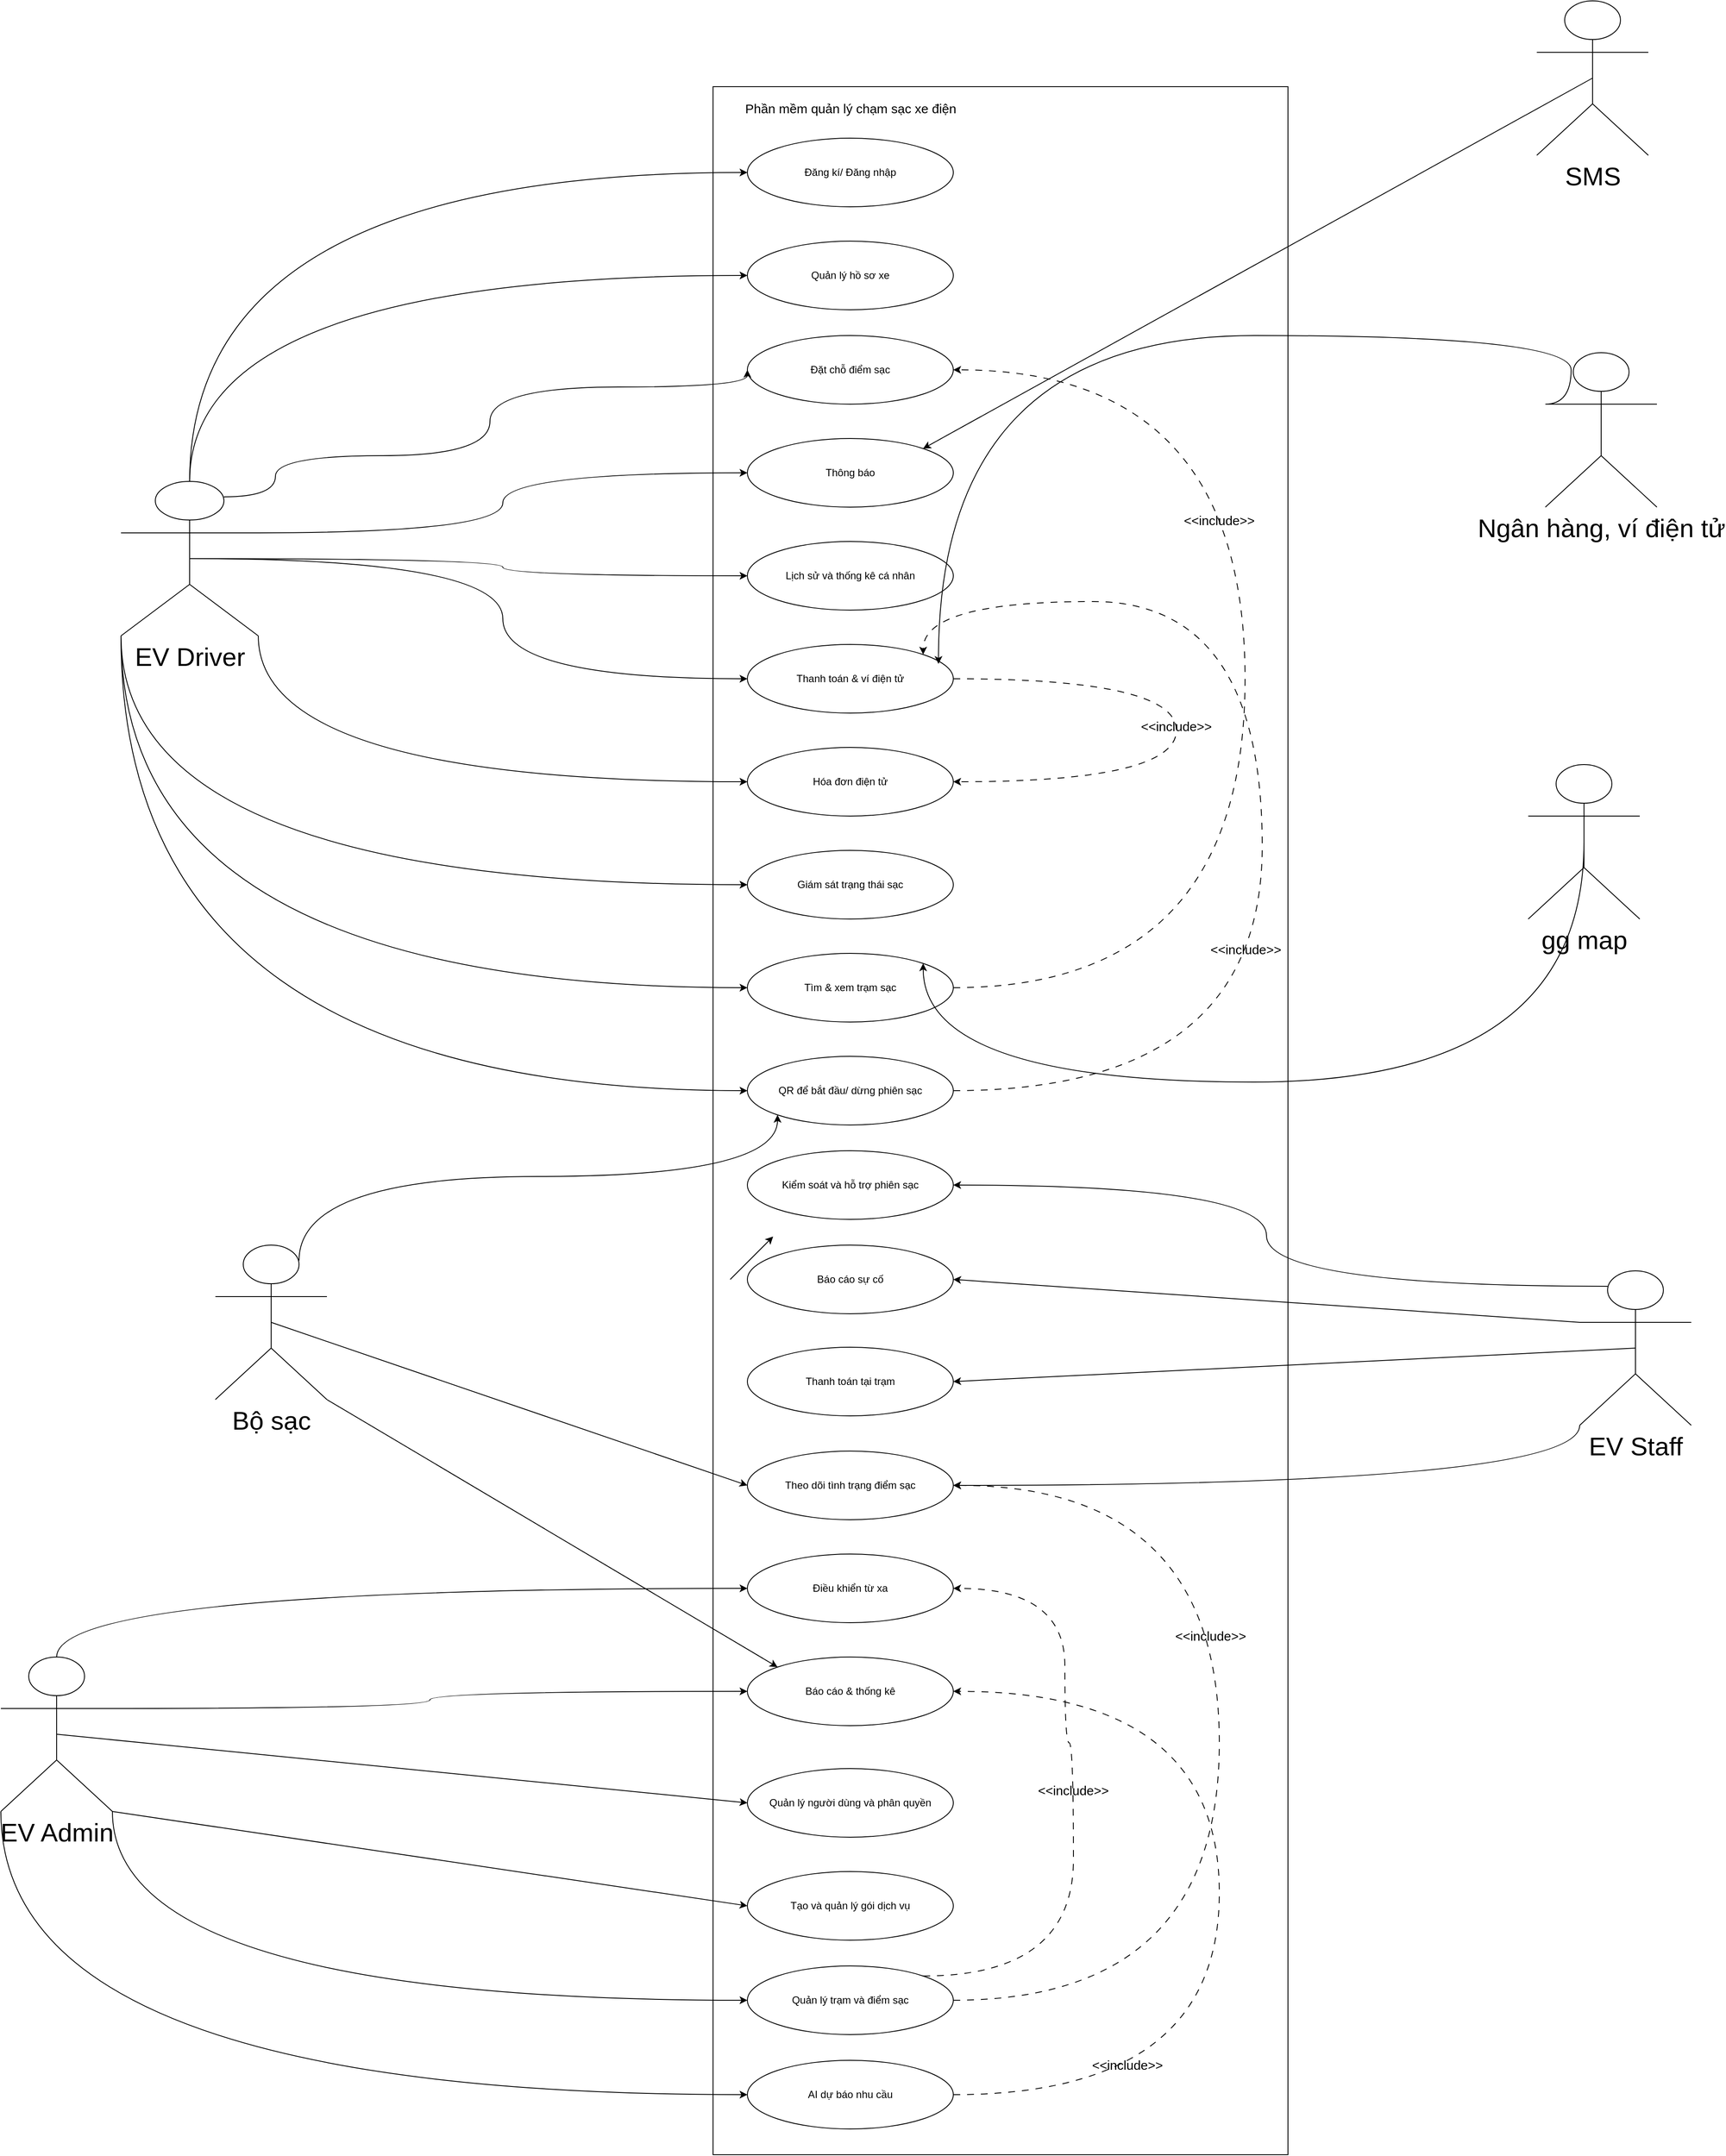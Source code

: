 <mxfile version="28.2.7">
  <diagram name="Page-1" id="aukE4yNIVwOf9_0B7d-4">
    <mxGraphModel grid="1" page="1" gridSize="10" guides="1" tooltips="1" connect="1" arrows="1" fold="1" pageScale="1" pageWidth="827" pageHeight="1169" math="0" shadow="0">
      <root>
        <mxCell id="0" />
        <mxCell id="1" parent="0" />
        <mxCell id="S0VA6kQLoiJIgg5Q_2Ph-1" value="&lt;font style=&quot;font-size: 30px;&quot;&gt;EV Driver&lt;/font&gt;" style="shape=umlActor;verticalLabelPosition=bottom;verticalAlign=top;html=1;outlineConnect=0;" vertex="1" parent="1">
          <mxGeometry x="-170" y="160" width="160" height="180" as="geometry" />
        </mxCell>
        <mxCell id="S0VA6kQLoiJIgg5Q_2Ph-6" value="" style="rounded=0;whiteSpace=wrap;html=1;align=left;" vertex="1" parent="1">
          <mxGeometry x="520" y="-300" width="670" height="2410" as="geometry" />
        </mxCell>
        <mxCell id="S0VA6kQLoiJIgg5Q_2Ph-7" value="Đăng kí/ Đăng nhập" style="ellipse;whiteSpace=wrap;html=1;" vertex="1" parent="1">
          <mxGeometry x="560" y="-240" width="240" height="80" as="geometry" />
        </mxCell>
        <mxCell id="S0VA6kQLoiJIgg5Q_2Ph-8" value="&lt;font style=&quot;font-size: 15px;&quot;&gt;Phần mềm quản lý chạm sạc xe điện&lt;/font&gt;" style="text;html=1;whiteSpace=wrap;strokeColor=none;fillColor=none;align=center;verticalAlign=middle;rounded=0;" vertex="1" parent="1">
          <mxGeometry x="547.5" y="-290" width="265" height="30" as="geometry" />
        </mxCell>
        <mxCell id="S0VA6kQLoiJIgg5Q_2Ph-9" value="Quản lý hồ sơ xe" style="ellipse;whiteSpace=wrap;html=1;" vertex="1" parent="1">
          <mxGeometry x="560" y="-120" width="240" height="80" as="geometry" />
        </mxCell>
        <mxCell id="S0VA6kQLoiJIgg5Q_2Ph-10" value="Đặt chỗ điểm sạc" style="ellipse;whiteSpace=wrap;html=1;" vertex="1" parent="1">
          <mxGeometry x="560" y="-10" width="240" height="80" as="geometry" />
        </mxCell>
        <mxCell id="S0VA6kQLoiJIgg5Q_2Ph-11" value="Thông báo" style="ellipse;whiteSpace=wrap;html=1;" vertex="1" parent="1">
          <mxGeometry x="560" y="110" width="240" height="80" as="geometry" />
        </mxCell>
        <mxCell id="S0VA6kQLoiJIgg5Q_2Ph-12" value="Lịch sử và thống kê cá nhân" style="ellipse;whiteSpace=wrap;html=1;" vertex="1" parent="1">
          <mxGeometry x="560" y="230" width="240" height="80" as="geometry" />
        </mxCell>
        <mxCell id="S0VA6kQLoiJIgg5Q_2Ph-13" value="Thanh toán &amp;amp; ví điện tử" style="ellipse;whiteSpace=wrap;html=1;" vertex="1" parent="1">
          <mxGeometry x="560" y="350" width="240" height="80" as="geometry" />
        </mxCell>
        <mxCell id="S0VA6kQLoiJIgg5Q_2Ph-14" value="Hóa đơn điện tử" style="ellipse;whiteSpace=wrap;html=1;" vertex="1" parent="1">
          <mxGeometry x="560" y="470" width="240" height="80" as="geometry" />
        </mxCell>
        <mxCell id="S0VA6kQLoiJIgg5Q_2Ph-15" value="Giám sát trạng thái sạc" style="ellipse;whiteSpace=wrap;html=1;" vertex="1" parent="1">
          <mxGeometry x="560" y="590" width="240" height="80" as="geometry" />
        </mxCell>
        <mxCell id="S0VA6kQLoiJIgg5Q_2Ph-16" value="Tìm &amp;amp; xem trạm sạc" style="ellipse;whiteSpace=wrap;html=1;" vertex="1" parent="1">
          <mxGeometry x="560" y="710" width="240" height="80" as="geometry" />
        </mxCell>
        <mxCell id="S0VA6kQLoiJIgg5Q_2Ph-17" value="QR để bắt đầu/ dừng phiên sạc" style="ellipse;whiteSpace=wrap;html=1;" vertex="1" parent="1">
          <mxGeometry x="560" y="830" width="240" height="80" as="geometry" />
        </mxCell>
        <mxCell id="S0VA6kQLoiJIgg5Q_2Ph-18" value="Kiểm soát và hỗ trợ phiên sạc" style="ellipse;whiteSpace=wrap;html=1;" vertex="1" parent="1">
          <mxGeometry x="560" y="940" width="240" height="80" as="geometry" />
        </mxCell>
        <mxCell id="S0VA6kQLoiJIgg5Q_2Ph-78" style="edgeStyle=orthogonalEdgeStyle;rounded=0;orthogonalLoop=1;jettySize=auto;html=1;entryX=0;entryY=1;entryDx=0;entryDy=0;exitX=0.75;exitY=0.1;exitDx=0;exitDy=0;exitPerimeter=0;curved=1;" edge="1" parent="1" source="S0VA6kQLoiJIgg5Q_2Ph-75" target="S0VA6kQLoiJIgg5Q_2Ph-17">
          <mxGeometry relative="1" as="geometry">
            <Array as="points">
              <mxPoint x="38" y="970" />
              <mxPoint x="595" y="970" />
            </Array>
          </mxGeometry>
        </mxCell>
        <mxCell id="S0VA6kQLoiJIgg5Q_2Ph-19" value="Báo cáo sự cố" style="ellipse;whiteSpace=wrap;html=1;" vertex="1" parent="1">
          <mxGeometry x="560" y="1050" width="240" height="80" as="geometry" />
        </mxCell>
        <mxCell id="S0VA6kQLoiJIgg5Q_2Ph-20" value="Thanh toán tại trạm" style="ellipse;whiteSpace=wrap;html=1;" vertex="1" parent="1">
          <mxGeometry x="560" y="1169" width="240" height="80" as="geometry" />
        </mxCell>
        <mxCell id="S0VA6kQLoiJIgg5Q_2Ph-21" value="Theo dõi tình trạng điểm sạc" style="ellipse;whiteSpace=wrap;html=1;" vertex="1" parent="1">
          <mxGeometry x="560" y="1290" width="240" height="80" as="geometry" />
        </mxCell>
        <mxCell id="S0VA6kQLoiJIgg5Q_2Ph-22" value="Điều khiển từ xa" style="ellipse;whiteSpace=wrap;html=1;" vertex="1" parent="1">
          <mxGeometry x="560" y="1410" width="240" height="80" as="geometry" />
        </mxCell>
        <mxCell id="S0VA6kQLoiJIgg5Q_2Ph-23" value="Báo cáo &amp;amp; thống kê" style="ellipse;whiteSpace=wrap;html=1;" vertex="1" parent="1">
          <mxGeometry x="560" y="1530" width="240" height="80" as="geometry" />
        </mxCell>
        <mxCell id="S0VA6kQLoiJIgg5Q_2Ph-24" value="Quản lý người dùng và phân quyền" style="ellipse;whiteSpace=wrap;html=1;" vertex="1" parent="1">
          <mxGeometry x="560" y="1660" width="240" height="80" as="geometry" />
        </mxCell>
        <mxCell id="S0VA6kQLoiJIgg5Q_2Ph-25" value="Tạo và quản lý gói dịch vụ" style="ellipse;whiteSpace=wrap;html=1;" vertex="1" parent="1">
          <mxGeometry x="560" y="1780" width="240" height="80" as="geometry" />
        </mxCell>
        <mxCell id="S0VA6kQLoiJIgg5Q_2Ph-26" value="Quản lý trạm và điểm sạc" style="ellipse;whiteSpace=wrap;html=1;" vertex="1" parent="1">
          <mxGeometry x="560" y="1890" width="240" height="80" as="geometry" />
        </mxCell>
        <mxCell id="S0VA6kQLoiJIgg5Q_2Ph-27" value="AI dự báo nhu cầu" style="ellipse;whiteSpace=wrap;html=1;" vertex="1" parent="1">
          <mxGeometry x="560" y="2000" width="240" height="80" as="geometry" />
        </mxCell>
        <mxCell id="S0VA6kQLoiJIgg5Q_2Ph-29" value="" style="endArrow=classic;html=1;rounded=0;exitX=0.5;exitY=0;exitDx=0;exitDy=0;exitPerimeter=0;entryX=0;entryY=0.5;entryDx=0;entryDy=0;edgeStyle=orthogonalEdgeStyle;curved=1;" edge="1" parent="1" source="S0VA6kQLoiJIgg5Q_2Ph-1" target="S0VA6kQLoiJIgg5Q_2Ph-7">
          <mxGeometry width="50" height="50" relative="1" as="geometry">
            <mxPoint x="280" y="-100" as="sourcePoint" />
            <mxPoint x="330" y="-150" as="targetPoint" />
          </mxGeometry>
        </mxCell>
        <mxCell id="S0VA6kQLoiJIgg5Q_2Ph-30" value="" style="endArrow=classic;html=1;rounded=0;exitX=0.5;exitY=0;exitDx=0;exitDy=0;exitPerimeter=0;entryX=0;entryY=0.5;entryDx=0;entryDy=0;edgeStyle=orthogonalEdgeStyle;curved=1;" edge="1" parent="1" source="S0VA6kQLoiJIgg5Q_2Ph-1" target="S0VA6kQLoiJIgg5Q_2Ph-9">
          <mxGeometry width="50" height="50" relative="1" as="geometry">
            <mxPoint x="280" y="60" as="sourcePoint" />
            <mxPoint x="330" y="10" as="targetPoint" />
          </mxGeometry>
        </mxCell>
        <mxCell id="S0VA6kQLoiJIgg5Q_2Ph-31" value="" style="endArrow=classic;html=1;rounded=0;exitX=0.75;exitY=0.1;exitDx=0;exitDy=0;exitPerimeter=0;entryX=0;entryY=0.5;entryDx=0;entryDy=0;edgeStyle=orthogonalEdgeStyle;curved=1;" edge="1" parent="1" source="S0VA6kQLoiJIgg5Q_2Ph-1" target="S0VA6kQLoiJIgg5Q_2Ph-10">
          <mxGeometry width="50" height="50" relative="1" as="geometry">
            <mxPoint x="280" y="60" as="sourcePoint" />
            <mxPoint x="330" y="10" as="targetPoint" />
            <Array as="points">
              <mxPoint x="10" y="130" />
              <mxPoint x="260" y="130" />
              <mxPoint x="260" y="50" />
              <mxPoint x="560" y="50" />
            </Array>
          </mxGeometry>
        </mxCell>
        <mxCell id="S0VA6kQLoiJIgg5Q_2Ph-32" value="" style="endArrow=classic;html=1;rounded=0;exitX=1;exitY=0.333;exitDx=0;exitDy=0;exitPerimeter=0;entryX=0;entryY=0.5;entryDx=0;entryDy=0;edgeStyle=orthogonalEdgeStyle;curved=1;" edge="1" parent="1" source="S0VA6kQLoiJIgg5Q_2Ph-1" target="S0VA6kQLoiJIgg5Q_2Ph-11">
          <mxGeometry width="50" height="50" relative="1" as="geometry">
            <mxPoint x="280" y="60" as="sourcePoint" />
            <mxPoint x="330" y="10" as="targetPoint" />
          </mxGeometry>
        </mxCell>
        <mxCell id="S0VA6kQLoiJIgg5Q_2Ph-33" value="" style="endArrow=classic;html=1;rounded=0;exitX=0.5;exitY=0.5;exitDx=0;exitDy=0;exitPerimeter=0;entryX=0;entryY=0.5;entryDx=0;entryDy=0;edgeStyle=orthogonalEdgeStyle;curved=1;" edge="1" parent="1" source="S0VA6kQLoiJIgg5Q_2Ph-1" target="S0VA6kQLoiJIgg5Q_2Ph-12">
          <mxGeometry width="50" height="50" relative="1" as="geometry">
            <mxPoint x="280" y="400" as="sourcePoint" />
            <mxPoint x="330" y="350" as="targetPoint" />
          </mxGeometry>
        </mxCell>
        <mxCell id="S0VA6kQLoiJIgg5Q_2Ph-34" value="" style="endArrow=classic;html=1;rounded=0;exitX=0.5;exitY=0.5;exitDx=0;exitDy=0;exitPerimeter=0;entryX=0;entryY=0.5;entryDx=0;entryDy=0;edgeStyle=orthogonalEdgeStyle;curved=1;" edge="1" parent="1" source="S0VA6kQLoiJIgg5Q_2Ph-1" target="S0VA6kQLoiJIgg5Q_2Ph-13">
          <mxGeometry width="50" height="50" relative="1" as="geometry">
            <mxPoint x="280" y="400" as="sourcePoint" />
            <mxPoint x="330" y="350" as="targetPoint" />
          </mxGeometry>
        </mxCell>
        <mxCell id="S0VA6kQLoiJIgg5Q_2Ph-35" value="" style="endArrow=classic;html=1;rounded=0;exitX=1;exitY=1;exitDx=0;exitDy=0;exitPerimeter=0;entryX=0;entryY=0.5;entryDx=0;entryDy=0;edgeStyle=orthogonalEdgeStyle;curved=1;" edge="1" parent="1" source="S0VA6kQLoiJIgg5Q_2Ph-1" target="S0VA6kQLoiJIgg5Q_2Ph-14">
          <mxGeometry width="50" height="50" relative="1" as="geometry">
            <mxPoint x="280" y="400" as="sourcePoint" />
            <mxPoint x="330" y="350" as="targetPoint" />
          </mxGeometry>
        </mxCell>
        <mxCell id="S0VA6kQLoiJIgg5Q_2Ph-36" value="" style="endArrow=classic;html=1;rounded=0;exitX=0;exitY=1;exitDx=0;exitDy=0;exitPerimeter=0;entryX=0;entryY=0.5;entryDx=0;entryDy=0;edgeStyle=orthogonalEdgeStyle;curved=1;" edge="1" parent="1" source="S0VA6kQLoiJIgg5Q_2Ph-1" target="S0VA6kQLoiJIgg5Q_2Ph-15">
          <mxGeometry width="50" height="50" relative="1" as="geometry">
            <mxPoint x="280" y="400" as="sourcePoint" />
            <mxPoint x="350" y="380" as="targetPoint" />
          </mxGeometry>
        </mxCell>
        <mxCell id="S0VA6kQLoiJIgg5Q_2Ph-37" value="" style="endArrow=classic;html=1;rounded=0;exitX=0;exitY=1;exitDx=0;exitDy=0;exitPerimeter=0;entryX=0;entryY=0.5;entryDx=0;entryDy=0;edgeStyle=orthogonalEdgeStyle;curved=1;" edge="1" parent="1" source="S0VA6kQLoiJIgg5Q_2Ph-1" target="S0VA6kQLoiJIgg5Q_2Ph-16">
          <mxGeometry width="50" height="50" relative="1" as="geometry">
            <mxPoint x="280" y="560" as="sourcePoint" />
            <mxPoint x="330" y="510" as="targetPoint" />
          </mxGeometry>
        </mxCell>
        <mxCell id="S0VA6kQLoiJIgg5Q_2Ph-38" value="" style="endArrow=classic;html=1;rounded=0;exitX=0;exitY=1;exitDx=0;exitDy=0;exitPerimeter=0;entryX=0;entryY=0.5;entryDx=0;entryDy=0;edgeStyle=orthogonalEdgeStyle;curved=1;" edge="1" parent="1" source="S0VA6kQLoiJIgg5Q_2Ph-1" target="S0VA6kQLoiJIgg5Q_2Ph-17">
          <mxGeometry width="50" height="50" relative="1" as="geometry">
            <mxPoint x="280" y="560" as="sourcePoint" />
            <mxPoint x="330" y="510" as="targetPoint" />
          </mxGeometry>
        </mxCell>
        <mxCell id="S0VA6kQLoiJIgg5Q_2Ph-40" value="&lt;font style=&quot;font-size: 30px;&quot;&gt;EV Staff&lt;/font&gt;" style="shape=umlActor;verticalLabelPosition=bottom;verticalAlign=top;html=1;outlineConnect=0;" vertex="1" parent="1">
          <mxGeometry x="1530" y="1080" width="130" height="180" as="geometry" />
        </mxCell>
        <mxCell id="S0VA6kQLoiJIgg5Q_2Ph-41" value="" style="endArrow=classic;html=1;rounded=0;entryX=1;entryY=0.5;entryDx=0;entryDy=0;exitX=0.25;exitY=0.1;exitDx=0;exitDy=0;exitPerimeter=0;edgeStyle=orthogonalEdgeStyle;curved=1;" edge="1" parent="1" source="S0VA6kQLoiJIgg5Q_2Ph-40" target="S0VA6kQLoiJIgg5Q_2Ph-18">
          <mxGeometry width="50" height="50" relative="1" as="geometry">
            <mxPoint x="1220" y="1260" as="sourcePoint" />
            <mxPoint x="960" y="1160" as="targetPoint" />
          </mxGeometry>
        </mxCell>
        <mxCell id="S0VA6kQLoiJIgg5Q_2Ph-42" value="" style="endArrow=classic;html=1;rounded=0;entryX=1;entryY=0.5;entryDx=0;entryDy=0;exitX=0;exitY=0.333;exitDx=0;exitDy=0;exitPerimeter=0;" edge="1" parent="1" source="S0VA6kQLoiJIgg5Q_2Ph-40" target="S0VA6kQLoiJIgg5Q_2Ph-19">
          <mxGeometry width="50" height="50" relative="1" as="geometry">
            <mxPoint x="860" y="1220" as="sourcePoint" />
            <mxPoint x="910" y="1170" as="targetPoint" />
          </mxGeometry>
        </mxCell>
        <mxCell id="S0VA6kQLoiJIgg5Q_2Ph-43" value="" style="endArrow=classic;html=1;rounded=0;entryX=1;entryY=0.5;entryDx=0;entryDy=0;exitX=0.5;exitY=0.5;exitDx=0;exitDy=0;exitPerimeter=0;" edge="1" parent="1" source="S0VA6kQLoiJIgg5Q_2Ph-40" target="S0VA6kQLoiJIgg5Q_2Ph-20">
          <mxGeometry width="50" height="50" relative="1" as="geometry">
            <mxPoint x="1380" y="1390" as="sourcePoint" />
            <mxPoint x="1430" y="1340" as="targetPoint" />
          </mxGeometry>
        </mxCell>
        <mxCell id="S0VA6kQLoiJIgg5Q_2Ph-44" value="" style="endArrow=classic;html=1;rounded=0;entryX=1;entryY=0.5;entryDx=0;entryDy=0;exitX=0;exitY=1;exitDx=0;exitDy=0;exitPerimeter=0;edgeStyle=orthogonalEdgeStyle;curved=1;" edge="1" parent="1" source="S0VA6kQLoiJIgg5Q_2Ph-40" target="S0VA6kQLoiJIgg5Q_2Ph-21">
          <mxGeometry width="50" height="50" relative="1" as="geometry">
            <mxPoint x="1380" y="1390" as="sourcePoint" />
            <mxPoint x="1430" y="1340" as="targetPoint" />
          </mxGeometry>
        </mxCell>
        <mxCell id="S0VA6kQLoiJIgg5Q_2Ph-46" value="&lt;font style=&quot;font-size: 30px;&quot;&gt;EV Admin&lt;/font&gt;" style="shape=umlActor;verticalLabelPosition=bottom;verticalAlign=top;html=1;outlineConnect=0;" vertex="1" parent="1">
          <mxGeometry x="-310" y="1530" width="130" height="180" as="geometry" />
        </mxCell>
        <mxCell id="S0VA6kQLoiJIgg5Q_2Ph-47" value="" style="endArrow=classic;html=1;rounded=0;entryX=0;entryY=0.5;entryDx=0;entryDy=0;exitX=0.5;exitY=0;exitDx=0;exitDy=0;exitPerimeter=0;edgeStyle=orthogonalEdgeStyle;curved=1;" edge="1" parent="1" source="S0VA6kQLoiJIgg5Q_2Ph-46" target="S0VA6kQLoiJIgg5Q_2Ph-22">
          <mxGeometry width="50" height="50" relative="1" as="geometry">
            <mxPoint x="-620" y="1450" as="sourcePoint" />
            <mxPoint x="-570" y="1400" as="targetPoint" />
          </mxGeometry>
        </mxCell>
        <mxCell id="S0VA6kQLoiJIgg5Q_2Ph-48" value="" style="endArrow=classic;html=1;rounded=0;entryX=0;entryY=0.5;entryDx=0;entryDy=0;exitX=1;exitY=0.333;exitDx=0;exitDy=0;exitPerimeter=0;edgeStyle=orthogonalEdgeStyle;curved=1;" edge="1" parent="1" source="S0VA6kQLoiJIgg5Q_2Ph-46" target="S0VA6kQLoiJIgg5Q_2Ph-23">
          <mxGeometry width="50" height="50" relative="1" as="geometry">
            <mxPoint x="-620" y="1450" as="sourcePoint" />
            <mxPoint x="-570" y="1400" as="targetPoint" />
          </mxGeometry>
        </mxCell>
        <mxCell id="S0VA6kQLoiJIgg5Q_2Ph-49" value="" style="endArrow=classic;html=1;rounded=0;entryX=0;entryY=0.5;entryDx=0;entryDy=0;exitX=0.5;exitY=0.5;exitDx=0;exitDy=0;exitPerimeter=0;" edge="1" parent="1" source="S0VA6kQLoiJIgg5Q_2Ph-46" target="S0VA6kQLoiJIgg5Q_2Ph-24">
          <mxGeometry width="50" height="50" relative="1" as="geometry">
            <mxPoint x="-620" y="1450" as="sourcePoint" />
            <mxPoint x="-570" y="1400" as="targetPoint" />
          </mxGeometry>
        </mxCell>
        <mxCell id="S0VA6kQLoiJIgg5Q_2Ph-50" value="" style="endArrow=classic;html=1;rounded=0;entryX=0;entryY=0.5;entryDx=0;entryDy=0;exitX=1;exitY=1;exitDx=0;exitDy=0;exitPerimeter=0;" edge="1" parent="1" source="S0VA6kQLoiJIgg5Q_2Ph-46" target="S0VA6kQLoiJIgg5Q_2Ph-25">
          <mxGeometry width="50" height="50" relative="1" as="geometry">
            <mxPoint x="-460" y="1340" as="sourcePoint" />
            <mxPoint x="-570" y="1400" as="targetPoint" />
          </mxGeometry>
        </mxCell>
        <mxCell id="S0VA6kQLoiJIgg5Q_2Ph-51" value="" style="endArrow=classic;html=1;rounded=0;entryX=0;entryY=0.5;entryDx=0;entryDy=0;edgeStyle=orthogonalEdgeStyle;curved=1;exitX=1;exitY=1;exitDx=0;exitDy=0;exitPerimeter=0;" edge="1" parent="1" source="S0VA6kQLoiJIgg5Q_2Ph-46" target="S0VA6kQLoiJIgg5Q_2Ph-26">
          <mxGeometry width="50" height="50" relative="1" as="geometry">
            <mxPoint x="-510" y="1740" as="sourcePoint" />
            <mxPoint x="-570" y="1400" as="targetPoint" />
          </mxGeometry>
        </mxCell>
        <mxCell id="S0VA6kQLoiJIgg5Q_2Ph-52" value="" style="endArrow=classic;html=1;rounded=0;entryX=0;entryY=0.5;entryDx=0;entryDy=0;exitX=0;exitY=1;exitDx=0;exitDy=0;exitPerimeter=0;edgeStyle=orthogonalEdgeStyle;curved=1;" edge="1" parent="1" source="S0VA6kQLoiJIgg5Q_2Ph-46" target="S0VA6kQLoiJIgg5Q_2Ph-27">
          <mxGeometry width="50" height="50" relative="1" as="geometry">
            <mxPoint x="-620" y="1450" as="sourcePoint" />
            <mxPoint x="-570" y="1400" as="targetPoint" />
          </mxGeometry>
        </mxCell>
        <mxCell id="S0VA6kQLoiJIgg5Q_2Ph-57" value="" style="group" vertex="1" connectable="0" parent="1">
          <mxGeometry x="960" y="390" width="200" height="120" as="geometry" />
        </mxCell>
        <mxCell id="S0VA6kQLoiJIgg5Q_2Ph-54" value="" style="endArrow=classic;html=1;rounded=0;entryX=1;entryY=0.5;entryDx=0;entryDy=0;exitX=1;exitY=0.5;exitDx=0;exitDy=0;edgeStyle=orthogonalEdgeStyle;curved=1;dashed=1;dashPattern=8 8;" edge="1" parent="S0VA6kQLoiJIgg5Q_2Ph-57" source="S0VA6kQLoiJIgg5Q_2Ph-13" target="S0VA6kQLoiJIgg5Q_2Ph-14">
          <mxGeometry width="50" height="50" relative="1" as="geometry">
            <mxPoint x="-100" y="20" as="sourcePoint" />
            <mxPoint x="66.667" y="-30" as="targetPoint" />
            <Array as="points">
              <mxPoint x="100" />
              <mxPoint x="100" y="120" />
            </Array>
          </mxGeometry>
        </mxCell>
        <mxCell id="S0VA6kQLoiJIgg5Q_2Ph-55" value="&lt;font style=&quot;font-size: 15px;&quot;&gt;&amp;lt;&amp;lt;include&amp;gt;&amp;gt;&lt;/font&gt;" style="text;html=1;whiteSpace=wrap;strokeColor=none;fillColor=none;align=center;verticalAlign=middle;rounded=0;" vertex="1" parent="S0VA6kQLoiJIgg5Q_2Ph-57">
          <mxGeometry y="40" width="200" height="30" as="geometry" />
        </mxCell>
        <mxCell id="S0VA6kQLoiJIgg5Q_2Ph-61" value="" style="group" vertex="1" connectable="0" parent="1">
          <mxGeometry x="765" y="300" width="476" height="570" as="geometry" />
        </mxCell>
        <mxCell id="S0VA6kQLoiJIgg5Q_2Ph-59" value="" style="endArrow=classic;html=1;rounded=0;exitX=1;exitY=0.5;exitDx=0;exitDy=0;entryX=1;entryY=0;entryDx=0;entryDy=0;dashed=1;dashPattern=8 8;edgeStyle=orthogonalEdgeStyle;curved=1;" edge="1" parent="S0VA6kQLoiJIgg5Q_2Ph-61" source="S0VA6kQLoiJIgg5Q_2Ph-17" target="S0VA6kQLoiJIgg5Q_2Ph-13">
          <mxGeometry width="50" height="50" relative="1" as="geometry">
            <mxPoint x="155" y="470" as="sourcePoint" />
            <mxPoint x="205" y="420" as="targetPoint" />
            <Array as="points">
              <mxPoint x="395" y="570" />
              <mxPoint x="395" />
              <mxPoint />
            </Array>
          </mxGeometry>
        </mxCell>
        <mxCell id="S0VA6kQLoiJIgg5Q_2Ph-60" value="&lt;font style=&quot;font-size: 15px;&quot;&gt;&amp;lt;&amp;lt;include&amp;gt;&amp;gt;&lt;/font&gt;" style="text;html=1;whiteSpace=wrap;strokeColor=none;fillColor=none;align=center;verticalAlign=middle;rounded=0;" vertex="1" parent="S0VA6kQLoiJIgg5Q_2Ph-61">
          <mxGeometry x="276" y="390" width="200" height="30" as="geometry" />
        </mxCell>
        <mxCell id="S0VA6kQLoiJIgg5Q_2Ph-64" value="" style="group" vertex="1" connectable="0" parent="1">
          <mxGeometry x="1010" y="30" width="200" height="720" as="geometry" />
        </mxCell>
        <mxCell id="S0VA6kQLoiJIgg5Q_2Ph-62" value="" style="endArrow=classic;html=1;rounded=0;exitX=1;exitY=0.5;exitDx=0;exitDy=0;entryX=1;entryY=0.5;entryDx=0;entryDy=0;dashed=1;dashPattern=8 8;edgeStyle=orthogonalEdgeStyle;curved=1;" edge="1" parent="S0VA6kQLoiJIgg5Q_2Ph-64" source="S0VA6kQLoiJIgg5Q_2Ph-16" target="S0VA6kQLoiJIgg5Q_2Ph-10">
          <mxGeometry width="50" height="50" relative="1" as="geometry">
            <mxPoint x="-360" y="480" as="sourcePoint" />
            <mxPoint x="-310" y="430" as="targetPoint" />
            <Array as="points">
              <mxPoint x="130" y="720" />
              <mxPoint x="130" />
            </Array>
          </mxGeometry>
        </mxCell>
        <mxCell id="S0VA6kQLoiJIgg5Q_2Ph-63" value="&lt;font style=&quot;font-size: 15px;&quot;&gt;&amp;lt;&amp;lt;include&amp;gt;&amp;gt;&lt;/font&gt;" style="text;html=1;whiteSpace=wrap;strokeColor=none;fillColor=none;align=center;verticalAlign=middle;rounded=0;" vertex="1" parent="S0VA6kQLoiJIgg5Q_2Ph-64">
          <mxGeometry y="160" width="200" height="30" as="geometry" />
        </mxCell>
        <mxCell id="S0VA6kQLoiJIgg5Q_2Ph-67" value="" style="group" vertex="1" connectable="0" parent="1">
          <mxGeometry x="1000" y="1330" width="200" height="600" as="geometry" />
        </mxCell>
        <mxCell id="S0VA6kQLoiJIgg5Q_2Ph-65" value="" style="endArrow=classic;html=1;rounded=0;exitX=1;exitY=0.5;exitDx=0;exitDy=0;entryX=1;entryY=0.5;entryDx=0;entryDy=0;dashed=1;dashPattern=8 8;edgeStyle=orthogonalEdgeStyle;curved=1;" edge="1" parent="S0VA6kQLoiJIgg5Q_2Ph-67" source="S0VA6kQLoiJIgg5Q_2Ph-26" target="S0VA6kQLoiJIgg5Q_2Ph-21">
          <mxGeometry width="50" height="50" relative="1" as="geometry">
            <mxPoint x="-80" y="410" as="sourcePoint" />
            <mxPoint x="-30" y="360" as="targetPoint" />
            <Array as="points">
              <mxPoint x="110" y="600" />
              <mxPoint x="110" />
            </Array>
          </mxGeometry>
        </mxCell>
        <mxCell id="S0VA6kQLoiJIgg5Q_2Ph-66" value="&lt;font style=&quot;font-size: 15px;&quot;&gt;&amp;lt;&amp;lt;include&amp;gt;&amp;gt;&lt;/font&gt;" style="text;html=1;whiteSpace=wrap;strokeColor=none;fillColor=none;align=center;verticalAlign=middle;rounded=0;" vertex="1" parent="S0VA6kQLoiJIgg5Q_2Ph-67">
          <mxGeometry y="160" width="200" height="30" as="geometry" />
        </mxCell>
        <mxCell id="S0VA6kQLoiJIgg5Q_2Ph-70" value="" style="group" vertex="1" connectable="0" parent="1">
          <mxGeometry x="840" y="1450" width="200" height="452" as="geometry" />
        </mxCell>
        <mxCell id="S0VA6kQLoiJIgg5Q_2Ph-68" value="" style="endArrow=classic;html=1;rounded=0;exitX=1;exitY=0;exitDx=0;exitDy=0;entryX=1;entryY=0.5;entryDx=0;entryDy=0;dashed=1;dashPattern=8 8;edgeStyle=orthogonalEdgeStyle;curved=1;" edge="1" parent="S0VA6kQLoiJIgg5Q_2Ph-70" source="S0VA6kQLoiJIgg5Q_2Ph-26" target="S0VA6kQLoiJIgg5Q_2Ph-22">
          <mxGeometry width="50" height="50" relative="1" as="geometry">
            <mxPoint x="80" y="290" as="sourcePoint" />
            <mxPoint x="130" y="240" as="targetPoint" />
            <Array as="points">
              <mxPoint x="100" y="452" />
              <mxPoint x="100" y="180" />
              <mxPoint x="90" y="180" />
              <mxPoint x="90" />
            </Array>
          </mxGeometry>
        </mxCell>
        <mxCell id="S0VA6kQLoiJIgg5Q_2Ph-69" value="&lt;font style=&quot;font-size: 15px;&quot;&gt;&amp;lt;&amp;lt;include&amp;gt;&amp;gt;&lt;/font&gt;" style="text;html=1;whiteSpace=wrap;strokeColor=none;fillColor=none;align=center;verticalAlign=middle;rounded=0;" vertex="1" parent="S0VA6kQLoiJIgg5Q_2Ph-70">
          <mxGeometry y="220" width="200" height="30" as="geometry" />
        </mxCell>
        <mxCell id="S0VA6kQLoiJIgg5Q_2Ph-73" value="" style="group" vertex="1" connectable="0" parent="1">
          <mxGeometry x="903" y="1570" width="207" height="470" as="geometry" />
        </mxCell>
        <mxCell id="S0VA6kQLoiJIgg5Q_2Ph-71" value="" style="endArrow=classic;html=1;rounded=0;exitX=1;exitY=0.5;exitDx=0;exitDy=0;entryX=1;entryY=0.5;entryDx=0;entryDy=0;dashed=1;dashPattern=8 8;edgeStyle=orthogonalEdgeStyle;curved=1;" edge="1" parent="S0VA6kQLoiJIgg5Q_2Ph-73" source="S0VA6kQLoiJIgg5Q_2Ph-27" target="S0VA6kQLoiJIgg5Q_2Ph-23">
          <mxGeometry width="50" height="50" relative="1" as="geometry">
            <mxPoint x="17" as="sourcePoint" />
            <mxPoint x="67" y="-50" as="targetPoint" />
            <Array as="points">
              <mxPoint x="207" y="470" />
              <mxPoint x="207" />
            </Array>
          </mxGeometry>
        </mxCell>
        <mxCell id="S0VA6kQLoiJIgg5Q_2Ph-72" value="&lt;font style=&quot;font-size: 15px;&quot;&gt;&amp;lt;&amp;lt;include&amp;gt;&amp;gt;&lt;/font&gt;" style="text;html=1;whiteSpace=wrap;strokeColor=none;fillColor=none;align=center;verticalAlign=middle;rounded=0;" vertex="1" parent="S0VA6kQLoiJIgg5Q_2Ph-73">
          <mxGeometry y="420" width="200" height="30" as="geometry" />
        </mxCell>
        <mxCell id="S0VA6kQLoiJIgg5Q_2Ph-75" value="&lt;font style=&quot;font-size: 30px;&quot;&gt;Bộ sạc&lt;/font&gt;" style="shape=umlActor;verticalLabelPosition=bottom;verticalAlign=top;html=1;outlineConnect=0;" vertex="1" parent="1">
          <mxGeometry x="-60" y="1050" width="130" height="180" as="geometry" />
        </mxCell>
        <mxCell id="S0VA6kQLoiJIgg5Q_2Ph-76" value="" style="endArrow=classic;html=1;rounded=0;exitX=0.5;exitY=0.5;exitDx=0;exitDy=0;exitPerimeter=0;entryX=0;entryY=0.5;entryDx=0;entryDy=0;" edge="1" parent="1" source="S0VA6kQLoiJIgg5Q_2Ph-75" target="S0VA6kQLoiJIgg5Q_2Ph-21">
          <mxGeometry width="50" height="50" relative="1" as="geometry">
            <mxPoint x="550" y="1070" as="sourcePoint" />
            <mxPoint x="600" y="1020" as="targetPoint" />
          </mxGeometry>
        </mxCell>
        <mxCell id="S0VA6kQLoiJIgg5Q_2Ph-77" value="" style="endArrow=classic;html=1;rounded=0;" edge="1" parent="1">
          <mxGeometry width="50" height="50" relative="1" as="geometry">
            <mxPoint x="540" y="1090" as="sourcePoint" />
            <mxPoint x="590" y="1040" as="targetPoint" />
          </mxGeometry>
        </mxCell>
        <mxCell id="S0VA6kQLoiJIgg5Q_2Ph-79" value="" style="endArrow=classic;html=1;rounded=0;exitX=1;exitY=1;exitDx=0;exitDy=0;exitPerimeter=0;entryX=0;entryY=0;entryDx=0;entryDy=0;" edge="1" parent="1" source="S0VA6kQLoiJIgg5Q_2Ph-75" target="S0VA6kQLoiJIgg5Q_2Ph-23">
          <mxGeometry width="50" height="50" relative="1" as="geometry">
            <mxPoint x="540" y="1260" as="sourcePoint" />
            <mxPoint x="590" y="1210" as="targetPoint" />
          </mxGeometry>
        </mxCell>
        <mxCell id="S0VA6kQLoiJIgg5Q_2Ph-81" value="&lt;font style=&quot;font-size: 30px;&quot;&gt;Ngân hàng, ví điện tử&lt;/font&gt;" style="shape=umlActor;verticalLabelPosition=bottom;verticalAlign=top;html=1;outlineConnect=0;" vertex="1" parent="1">
          <mxGeometry x="1490" y="10" width="130" height="180" as="geometry" />
        </mxCell>
        <mxCell id="S0VA6kQLoiJIgg5Q_2Ph-82" value="" style="endArrow=classic;html=1;rounded=0;exitX=0;exitY=0.333;exitDx=0;exitDy=0;exitPerimeter=0;entryX=0.928;entryY=0.283;entryDx=0;entryDy=0;entryPerimeter=0;edgeStyle=orthogonalEdgeStyle;curved=1;" edge="1" parent="1" source="S0VA6kQLoiJIgg5Q_2Ph-81" target="S0VA6kQLoiJIgg5Q_2Ph-13">
          <mxGeometry width="50" height="50" relative="1" as="geometry">
            <mxPoint x="790" y="360" as="sourcePoint" />
            <mxPoint x="840" y="310" as="targetPoint" />
            <Array as="points">
              <mxPoint x="1520" y="-10" />
              <mxPoint x="783" y="-10" />
            </Array>
          </mxGeometry>
        </mxCell>
        <mxCell id="S0VA6kQLoiJIgg5Q_2Ph-83" value="&lt;font style=&quot;font-size: 30px;&quot;&gt;gg map&lt;/font&gt;" style="shape=umlActor;verticalLabelPosition=bottom;verticalAlign=top;html=1;outlineConnect=0;" vertex="1" parent="1">
          <mxGeometry x="1470" y="490" width="130" height="180" as="geometry" />
        </mxCell>
        <mxCell id="S0VA6kQLoiJIgg5Q_2Ph-84" value="" style="endArrow=classic;html=1;rounded=0;entryX=1;entryY=0;entryDx=0;entryDy=0;exitX=0.5;exitY=0.5;exitDx=0;exitDy=0;exitPerimeter=0;edgeStyle=orthogonalEdgeStyle;curved=1;" edge="1" parent="1" source="S0VA6kQLoiJIgg5Q_2Ph-83" target="S0VA6kQLoiJIgg5Q_2Ph-16">
          <mxGeometry width="50" height="50" relative="1" as="geometry">
            <mxPoint x="370" y="660" as="sourcePoint" />
            <mxPoint x="420" y="580" as="targetPoint" />
            <Array as="points">
              <mxPoint x="1535" y="860" />
              <mxPoint x="765" y="860" />
            </Array>
          </mxGeometry>
        </mxCell>
        <mxCell id="E3HHMHZIclAcwRpPtt5E-1" value="&lt;font style=&quot;font-size: 30px;&quot;&gt;SMS&lt;/font&gt;" style="shape=umlActor;verticalLabelPosition=bottom;verticalAlign=top;html=1;outlineConnect=0;" vertex="1" parent="1">
          <mxGeometry x="1480" y="-400" width="130" height="180" as="geometry" />
        </mxCell>
        <mxCell id="E3HHMHZIclAcwRpPtt5E-2" value="" style="endArrow=classic;html=1;rounded=0;exitX=0.5;exitY=0.5;exitDx=0;exitDy=0;exitPerimeter=0;entryX=1;entryY=0;entryDx=0;entryDy=0;" edge="1" parent="1" source="E3HHMHZIclAcwRpPtt5E-1" target="S0VA6kQLoiJIgg5Q_2Ph-11">
          <mxGeometry width="50" height="50" relative="1" as="geometry">
            <mxPoint x="480" y="240" as="sourcePoint" />
            <mxPoint x="530" y="190" as="targetPoint" />
          </mxGeometry>
        </mxCell>
      </root>
    </mxGraphModel>
  </diagram>
</mxfile>
